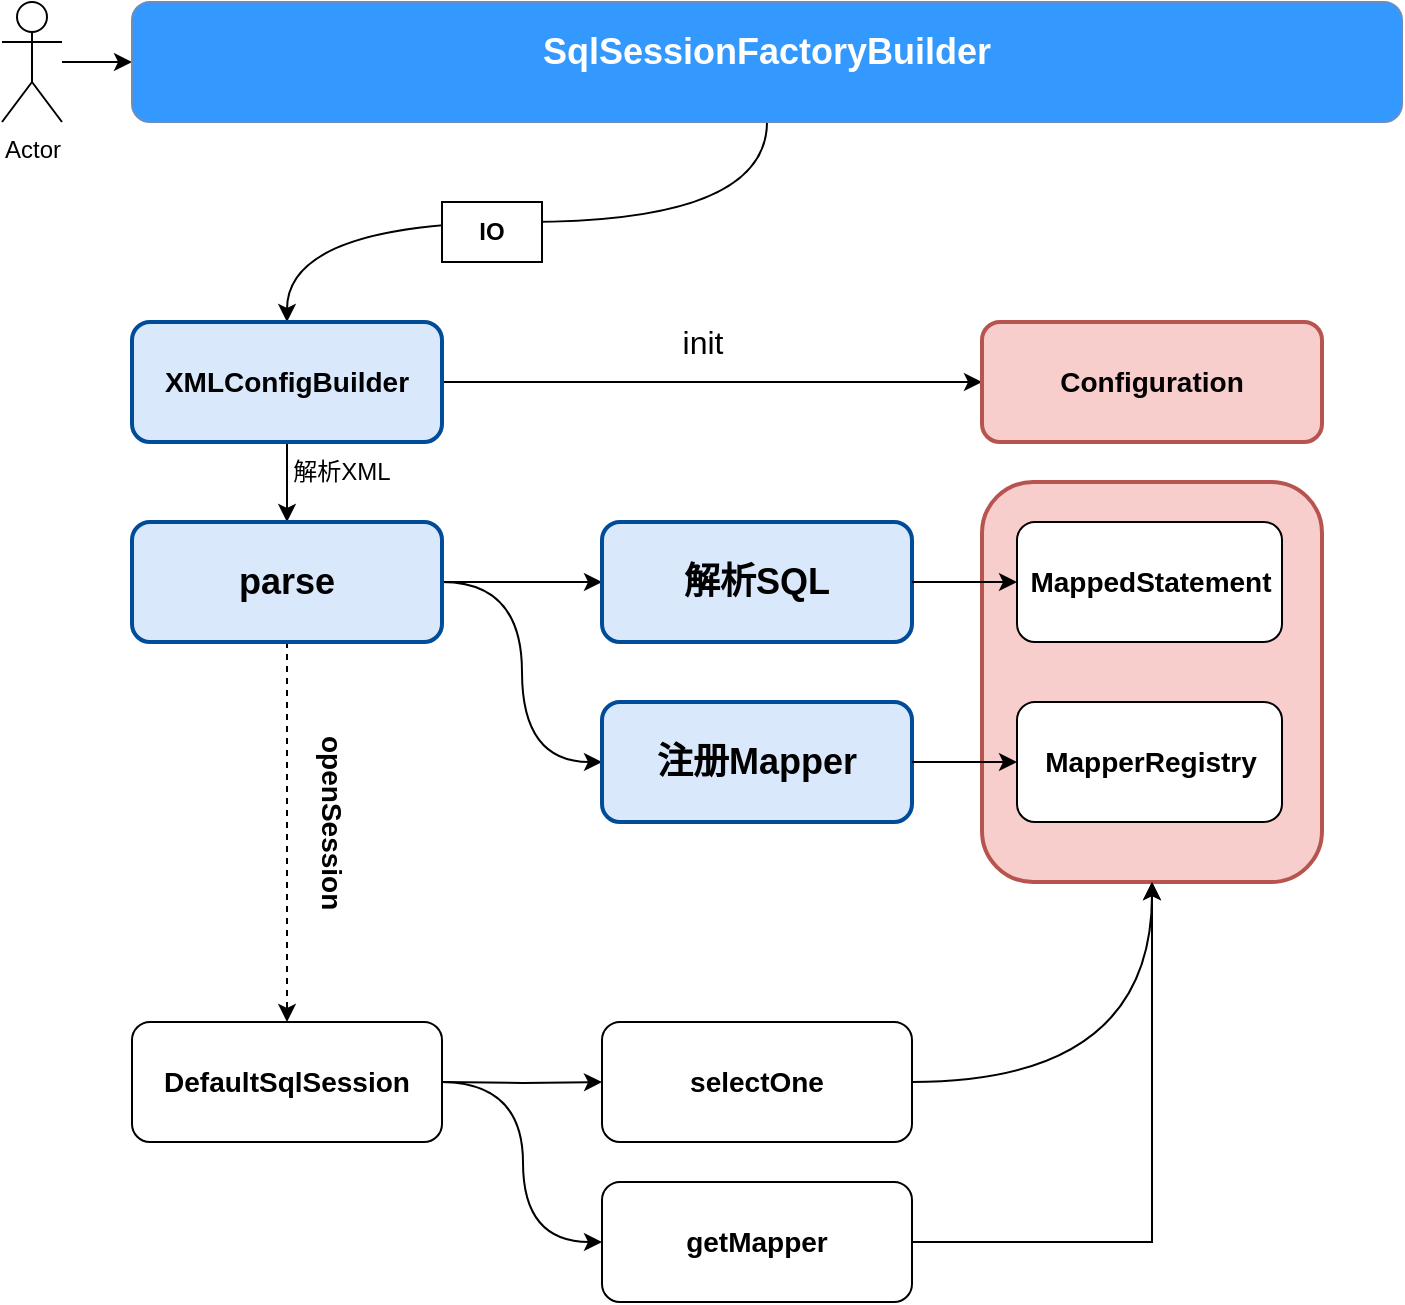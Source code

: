 <mxfile version="24.4.4" type="github">
  <diagram name="第 1 页" id="qlU22qBDN0htGUMEPw2G">
    <mxGraphModel dx="2074" dy="1098" grid="1" gridSize="10" guides="1" tooltips="1" connect="1" arrows="1" fold="1" page="1" pageScale="1" pageWidth="827" pageHeight="1169" math="0" shadow="0">
      <root>
        <mxCell id="0" />
        <mxCell id="1" parent="0" />
        <mxCell id="czzajq3TAaocl3wDUpLj-1" value="" style="edgeStyle=orthogonalEdgeStyle;rounded=0;orthogonalLoop=1;jettySize=auto;html=1;" edge="1" parent="1" source="czzajq3TAaocl3wDUpLj-2" target="czzajq3TAaocl3wDUpLj-4">
          <mxGeometry relative="1" as="geometry" />
        </mxCell>
        <mxCell id="czzajq3TAaocl3wDUpLj-2" value="Actor" style="shape=umlActor;verticalLabelPosition=bottom;verticalAlign=top;html=1;outlineConnect=0;" vertex="1" parent="1">
          <mxGeometry x="50" y="120" width="30" height="60" as="geometry" />
        </mxCell>
        <mxCell id="czzajq3TAaocl3wDUpLj-3" style="edgeStyle=orthogonalEdgeStyle;rounded=0;orthogonalLoop=1;jettySize=auto;html=1;curved=1;" edge="1" parent="1" source="czzajq3TAaocl3wDUpLj-4" target="czzajq3TAaocl3wDUpLj-8">
          <mxGeometry relative="1" as="geometry">
            <mxPoint x="210" y="250" as="targetPoint" />
          </mxGeometry>
        </mxCell>
        <mxCell id="czzajq3TAaocl3wDUpLj-4" value="&lt;p style=&quot;line-height: 100%;&quot;&gt;&lt;b&gt;&lt;font color=&quot;#ffffff&quot; style=&quot;font-size: 18px;&quot;&gt;SqlSessionFactoryBuilder&lt;/font&gt;&lt;/b&gt;&lt;/p&gt;" style="rounded=1;whiteSpace=wrap;html=1;verticalAlign=top;fillColor=#3399FF;strokeColor=#6c8ebf;align=center;" vertex="1" parent="1">
          <mxGeometry x="115" y="120" width="635" height="60" as="geometry" />
        </mxCell>
        <mxCell id="czzajq3TAaocl3wDUpLj-5" value="" style="edgeStyle=orthogonalEdgeStyle;rounded=0;orthogonalLoop=1;jettySize=auto;html=1;" edge="1" parent="1" source="czzajq3TAaocl3wDUpLj-8" target="czzajq3TAaocl3wDUpLj-13">
          <mxGeometry relative="1" as="geometry" />
        </mxCell>
        <mxCell id="czzajq3TAaocl3wDUpLj-6" value="" style="edgeStyle=orthogonalEdgeStyle;rounded=0;orthogonalLoop=1;jettySize=auto;html=1;" edge="1" parent="1" source="czzajq3TAaocl3wDUpLj-8" target="czzajq3TAaocl3wDUpLj-15">
          <mxGeometry relative="1" as="geometry" />
        </mxCell>
        <mxCell id="czzajq3TAaocl3wDUpLj-7" value="init" style="edgeLabel;html=1;align=center;verticalAlign=middle;resizable=0;points=[];fontSize=16;" vertex="1" connectable="0" parent="czzajq3TAaocl3wDUpLj-6">
          <mxGeometry x="-0.148" y="3" relative="1" as="geometry">
            <mxPoint x="15" y="-17" as="offset" />
          </mxGeometry>
        </mxCell>
        <mxCell id="czzajq3TAaocl3wDUpLj-8" value="&lt;b&gt;&lt;font style=&quot;font-size: 14px;&quot;&gt;XMLConfigBuilder&lt;/font&gt;&lt;/b&gt;" style="rounded=1;whiteSpace=wrap;html=1;fillColor=#dae8fc;strokeColor=#004C99;glass=0;shadow=0;gradientColor=none;strokeWidth=2;" vertex="1" parent="1">
          <mxGeometry x="115" y="280" width="155" height="60" as="geometry" />
        </mxCell>
        <mxCell id="czzajq3TAaocl3wDUpLj-9" value="&lt;b&gt;IO&lt;/b&gt;" style="rounded=0;whiteSpace=wrap;html=1;" vertex="1" parent="1">
          <mxGeometry x="270" y="220" width="50" height="30" as="geometry" />
        </mxCell>
        <mxCell id="czzajq3TAaocl3wDUpLj-10" value="" style="edgeStyle=orthogonalEdgeStyle;rounded=0;orthogonalLoop=1;jettySize=auto;html=1;" edge="1" parent="1" source="czzajq3TAaocl3wDUpLj-13" target="czzajq3TAaocl3wDUpLj-16">
          <mxGeometry relative="1" as="geometry" />
        </mxCell>
        <mxCell id="czzajq3TAaocl3wDUpLj-11" style="edgeStyle=orthogonalEdgeStyle;rounded=0;orthogonalLoop=1;jettySize=auto;html=1;exitX=1;exitY=0.5;exitDx=0;exitDy=0;curved=1;entryX=0;entryY=0.5;entryDx=0;entryDy=0;" edge="1" parent="1" source="czzajq3TAaocl3wDUpLj-13" target="czzajq3TAaocl3wDUpLj-17">
          <mxGeometry relative="1" as="geometry">
            <mxPoint x="350" y="520" as="targetPoint" />
            <mxPoint x="230" y="420" as="sourcePoint" />
          </mxGeometry>
        </mxCell>
        <mxCell id="czzajq3TAaocl3wDUpLj-12" style="edgeStyle=orthogonalEdgeStyle;rounded=0;orthogonalLoop=1;jettySize=auto;html=1;dashed=1;" edge="1" parent="1" source="czzajq3TAaocl3wDUpLj-13">
          <mxGeometry relative="1" as="geometry">
            <mxPoint x="192.5" y="630" as="targetPoint" />
          </mxGeometry>
        </mxCell>
        <mxCell id="czzajq3TAaocl3wDUpLj-13" value="&lt;font style=&quot;font-size: 18px;&quot;&gt;&lt;b&gt;parse&lt;/b&gt;&lt;/font&gt;" style="whiteSpace=wrap;html=1;fillColor=#dae8fc;strokeColor=#004C99;rounded=1;glass=0;shadow=0;gradientColor=none;strokeWidth=2;" vertex="1" parent="1">
          <mxGeometry x="115" y="380" width="155" height="60" as="geometry" />
        </mxCell>
        <mxCell id="czzajq3TAaocl3wDUpLj-14" value="解析XML" style="text;html=1;align=center;verticalAlign=middle;whiteSpace=wrap;rounded=0;" vertex="1" parent="1">
          <mxGeometry x="190" y="340" width="60" height="30" as="geometry" />
        </mxCell>
        <mxCell id="czzajq3TAaocl3wDUpLj-15" value="&lt;b&gt;&lt;font style=&quot;font-size: 14px;&quot;&gt;Configuration&lt;/font&gt;&lt;/b&gt;" style="rounded=1;whiteSpace=wrap;html=1;fillColor=#f8cecc;strokeColor=#b85450;glass=0;shadow=0;strokeWidth=2;" vertex="1" parent="1">
          <mxGeometry x="540" y="280" width="170" height="60" as="geometry" />
        </mxCell>
        <mxCell id="czzajq3TAaocl3wDUpLj-16" value="&lt;font style=&quot;font-size: 18px;&quot;&gt;&lt;b&gt;解析SQL&lt;/b&gt;&lt;/font&gt;" style="whiteSpace=wrap;html=1;fillColor=#dae8fc;strokeColor=#004C99;rounded=1;glass=0;shadow=0;gradientColor=none;strokeWidth=2;" vertex="1" parent="1">
          <mxGeometry x="350" y="380" width="155" height="60" as="geometry" />
        </mxCell>
        <mxCell id="czzajq3TAaocl3wDUpLj-17" value="&lt;font style=&quot;font-size: 18px;&quot;&gt;&lt;b&gt;注册Mapper&lt;/b&gt;&lt;/font&gt;" style="whiteSpace=wrap;html=1;fillColor=#dae8fc;strokeColor=#004C99;rounded=1;glass=0;shadow=0;gradientColor=none;strokeWidth=2;" vertex="1" parent="1">
          <mxGeometry x="350" y="470" width="155" height="60" as="geometry" />
        </mxCell>
        <mxCell id="czzajq3TAaocl3wDUpLj-18" value="" style="rounded=1;whiteSpace=wrap;html=1;fillColor=#f8cecc;strokeColor=#b85450;glass=0;shadow=0;strokeWidth=2;" vertex="1" parent="1">
          <mxGeometry x="540" y="360" width="170" height="200" as="geometry" />
        </mxCell>
        <mxCell id="czzajq3TAaocl3wDUpLj-19" value="&lt;b&gt;&lt;font style=&quot;font-size: 14px;&quot;&gt;MappedStatement&lt;/font&gt;&lt;/b&gt;" style="rounded=1;whiteSpace=wrap;html=1;" vertex="1" parent="1">
          <mxGeometry x="557.5" y="380" width="132.5" height="60" as="geometry" />
        </mxCell>
        <mxCell id="czzajq3TAaocl3wDUpLj-20" value="&lt;b&gt;&lt;font style=&quot;font-size: 14px;&quot;&gt;MapperRegistry&lt;/font&gt;&lt;/b&gt;" style="rounded=1;whiteSpace=wrap;html=1;" vertex="1" parent="1">
          <mxGeometry x="557.5" y="470" width="132.5" height="60" as="geometry" />
        </mxCell>
        <mxCell id="czzajq3TAaocl3wDUpLj-21" value="&lt;b&gt;&lt;font style=&quot;font-size: 14px;&quot;&gt;DefaultSqlSession&lt;/font&gt;&lt;/b&gt;" style="rounded=1;whiteSpace=wrap;html=1;" vertex="1" parent="1">
          <mxGeometry x="115" y="630" width="155" height="60" as="geometry" />
        </mxCell>
        <mxCell id="czzajq3TAaocl3wDUpLj-22" value="" style="edgeStyle=orthogonalEdgeStyle;rounded=0;orthogonalLoop=1;jettySize=auto;html=1;entryX=0;entryY=0.5;entryDx=0;entryDy=0;" edge="1" parent="1" target="czzajq3TAaocl3wDUpLj-25">
          <mxGeometry relative="1" as="geometry">
            <mxPoint x="270" y="660" as="sourcePoint" />
            <mxPoint x="350" y="660" as="targetPoint" />
          </mxGeometry>
        </mxCell>
        <mxCell id="czzajq3TAaocl3wDUpLj-23" style="edgeStyle=orthogonalEdgeStyle;rounded=0;orthogonalLoop=1;jettySize=auto;html=1;exitX=1;exitY=0.5;exitDx=0;exitDy=0;curved=1;entryX=0;entryY=0.5;entryDx=0;entryDy=0;" edge="1" parent="1" target="czzajq3TAaocl3wDUpLj-27">
          <mxGeometry relative="1" as="geometry">
            <mxPoint x="350" y="750" as="targetPoint" />
            <mxPoint x="270" y="660" as="sourcePoint" />
          </mxGeometry>
        </mxCell>
        <mxCell id="czzajq3TAaocl3wDUpLj-24" style="edgeStyle=orthogonalEdgeStyle;rounded=0;orthogonalLoop=1;jettySize=auto;html=1;entryX=0.5;entryY=1;entryDx=0;entryDy=0;curved=1;" edge="1" parent="1" source="czzajq3TAaocl3wDUpLj-25" target="czzajq3TAaocl3wDUpLj-18">
          <mxGeometry relative="1" as="geometry" />
        </mxCell>
        <mxCell id="czzajq3TAaocl3wDUpLj-25" value="&lt;b&gt;&lt;font style=&quot;font-size: 14px;&quot;&gt;selectOne&lt;/font&gt;&lt;/b&gt;" style="rounded=1;whiteSpace=wrap;html=1;" vertex="1" parent="1">
          <mxGeometry x="350" y="630" width="155" height="60" as="geometry" />
        </mxCell>
        <mxCell id="czzajq3TAaocl3wDUpLj-26" style="edgeStyle=orthogonalEdgeStyle;rounded=0;orthogonalLoop=1;jettySize=auto;html=1;entryX=0.5;entryY=1;entryDx=0;entryDy=0;" edge="1" parent="1" source="czzajq3TAaocl3wDUpLj-27" target="czzajq3TAaocl3wDUpLj-18">
          <mxGeometry relative="1" as="geometry" />
        </mxCell>
        <mxCell id="czzajq3TAaocl3wDUpLj-27" value="&lt;b&gt;&lt;font style=&quot;font-size: 14px;&quot;&gt;getMapper&lt;/font&gt;&lt;/b&gt;" style="rounded=1;whiteSpace=wrap;html=1;" vertex="1" parent="1">
          <mxGeometry x="350" y="710" width="155" height="60" as="geometry" />
        </mxCell>
        <mxCell id="czzajq3TAaocl3wDUpLj-28" value="&lt;b&gt;&lt;font style=&quot;font-size: 14px;&quot;&gt;openSession&lt;/font&gt;&lt;/b&gt;" style="text;strokeColor=none;fillColor=none;align=left;verticalAlign=top;spacingLeft=4;spacingRight=4;overflow=hidden;points=[[0,0.5],[1,0.5]];portConstraint=eastwest;rotatable=0;whiteSpace=wrap;html=1;horizontal=1;textDirection=vertical-lr;" vertex="1" parent="1">
          <mxGeometry x="200" y="480" width="30" height="100" as="geometry" />
        </mxCell>
        <mxCell id="czzajq3TAaocl3wDUpLj-29" style="edgeStyle=orthogonalEdgeStyle;rounded=0;orthogonalLoop=1;jettySize=auto;html=1;entryX=0;entryY=0.5;entryDx=0;entryDy=0;" edge="1" parent="1" source="czzajq3TAaocl3wDUpLj-16" target="czzajq3TAaocl3wDUpLj-19">
          <mxGeometry relative="1" as="geometry" />
        </mxCell>
        <mxCell id="czzajq3TAaocl3wDUpLj-30" style="edgeStyle=orthogonalEdgeStyle;rounded=0;orthogonalLoop=1;jettySize=auto;html=1;entryX=0;entryY=0.5;entryDx=0;entryDy=0;" edge="1" parent="1" source="czzajq3TAaocl3wDUpLj-17" target="czzajq3TAaocl3wDUpLj-20">
          <mxGeometry relative="1" as="geometry" />
        </mxCell>
      </root>
    </mxGraphModel>
  </diagram>
</mxfile>
